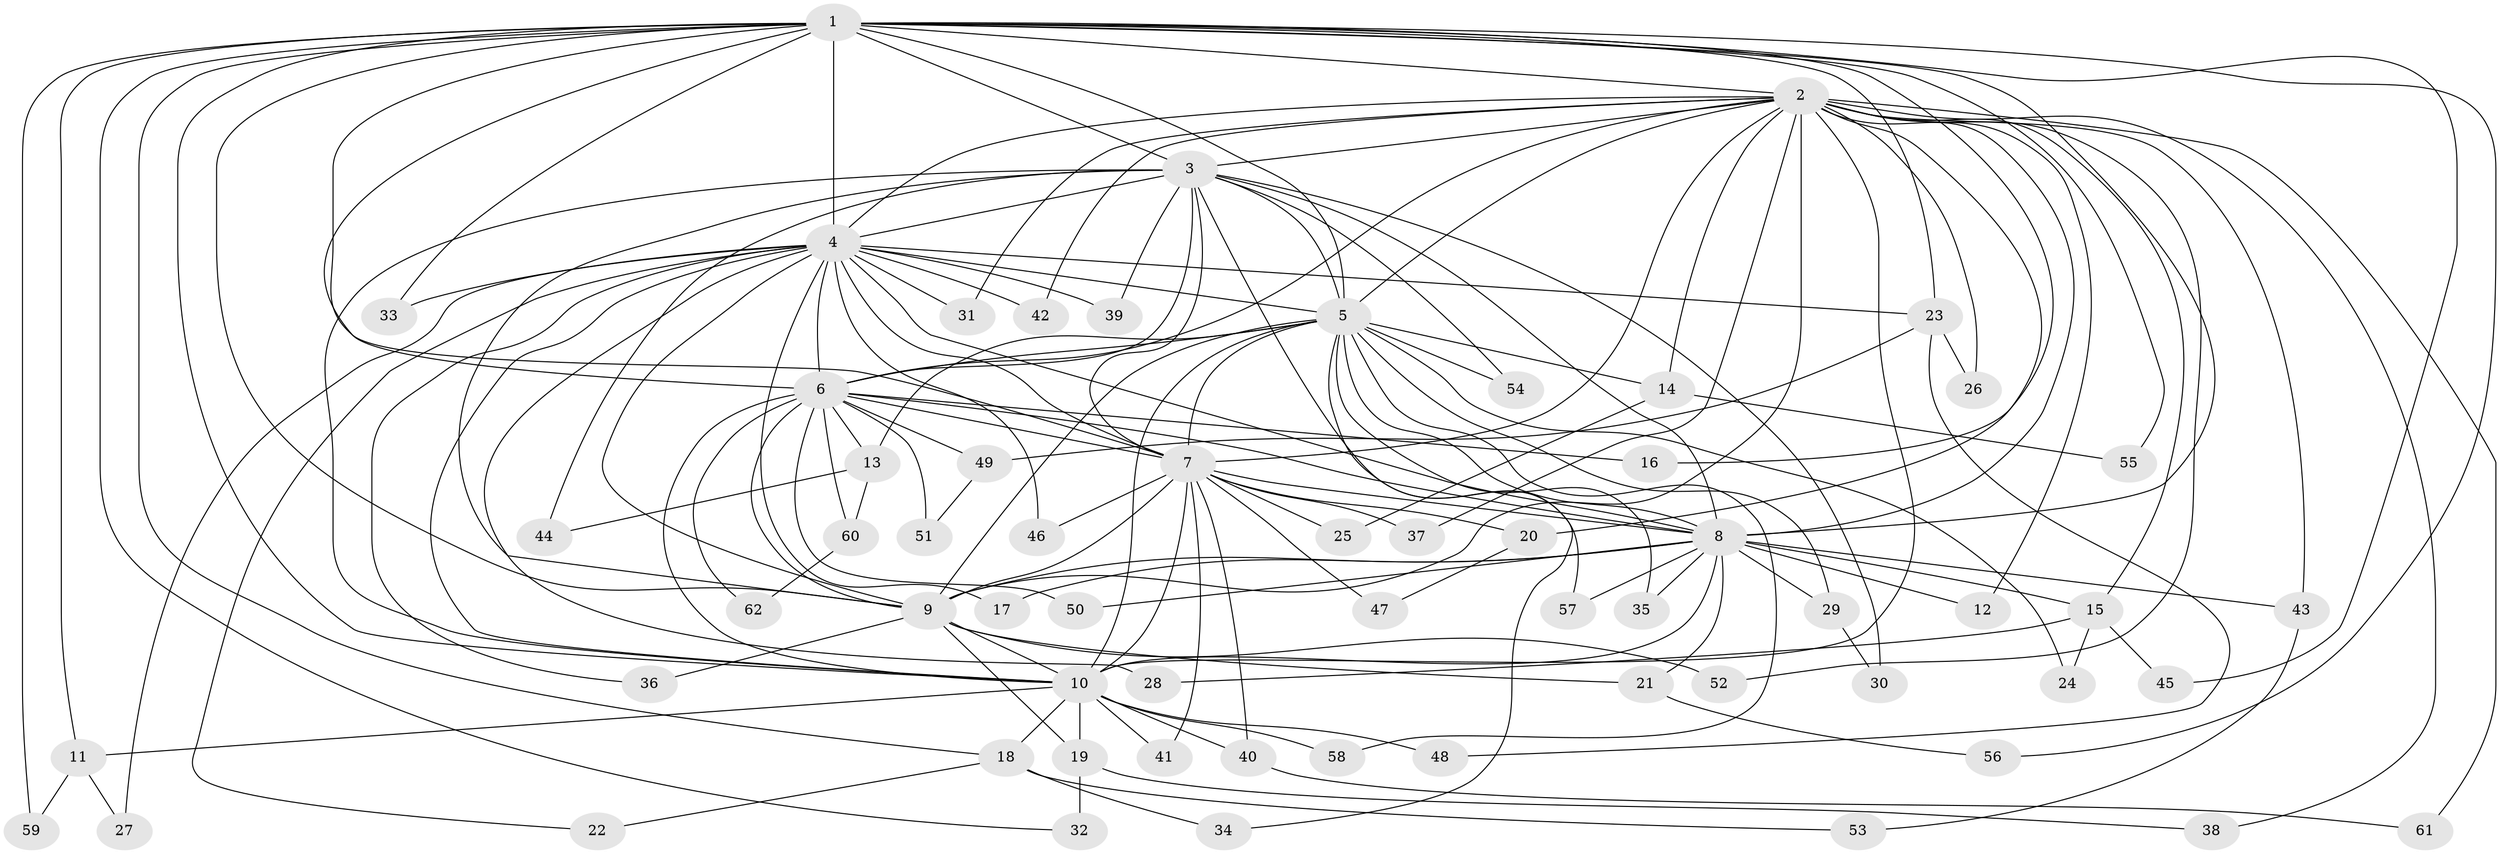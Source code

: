 // Generated by graph-tools (version 1.1) at 2025/01/03/09/25 03:01:31]
// undirected, 62 vertices, 149 edges
graph export_dot {
graph [start="1"]
  node [color=gray90,style=filled];
  1;
  2;
  3;
  4;
  5;
  6;
  7;
  8;
  9;
  10;
  11;
  12;
  13;
  14;
  15;
  16;
  17;
  18;
  19;
  20;
  21;
  22;
  23;
  24;
  25;
  26;
  27;
  28;
  29;
  30;
  31;
  32;
  33;
  34;
  35;
  36;
  37;
  38;
  39;
  40;
  41;
  42;
  43;
  44;
  45;
  46;
  47;
  48;
  49;
  50;
  51;
  52;
  53;
  54;
  55;
  56;
  57;
  58;
  59;
  60;
  61;
  62;
  1 -- 2;
  1 -- 3;
  1 -- 4;
  1 -- 5;
  1 -- 6;
  1 -- 7;
  1 -- 8;
  1 -- 9;
  1 -- 10;
  1 -- 11;
  1 -- 16;
  1 -- 18;
  1 -- 23;
  1 -- 32;
  1 -- 33;
  1 -- 45;
  1 -- 55;
  1 -- 56;
  1 -- 59;
  2 -- 3;
  2 -- 4;
  2 -- 5;
  2 -- 6;
  2 -- 7;
  2 -- 8;
  2 -- 9;
  2 -- 10;
  2 -- 12;
  2 -- 14;
  2 -- 15;
  2 -- 20;
  2 -- 26;
  2 -- 31;
  2 -- 37;
  2 -- 38;
  2 -- 42;
  2 -- 43;
  2 -- 52;
  2 -- 61;
  3 -- 4;
  3 -- 5;
  3 -- 6;
  3 -- 7;
  3 -- 8;
  3 -- 9;
  3 -- 10;
  3 -- 30;
  3 -- 39;
  3 -- 44;
  3 -- 54;
  3 -- 57;
  4 -- 5;
  4 -- 6;
  4 -- 7;
  4 -- 8;
  4 -- 9;
  4 -- 10;
  4 -- 17;
  4 -- 22;
  4 -- 23;
  4 -- 27;
  4 -- 28;
  4 -- 31;
  4 -- 33;
  4 -- 36;
  4 -- 39;
  4 -- 42;
  4 -- 46;
  5 -- 6;
  5 -- 7;
  5 -- 8;
  5 -- 9;
  5 -- 10;
  5 -- 13;
  5 -- 14;
  5 -- 24;
  5 -- 29;
  5 -- 34;
  5 -- 35;
  5 -- 54;
  5 -- 58;
  6 -- 7;
  6 -- 8;
  6 -- 9;
  6 -- 10;
  6 -- 13;
  6 -- 16;
  6 -- 49;
  6 -- 50;
  6 -- 51;
  6 -- 60;
  6 -- 62;
  7 -- 8;
  7 -- 9;
  7 -- 10;
  7 -- 20;
  7 -- 25;
  7 -- 37;
  7 -- 40;
  7 -- 41;
  7 -- 46;
  7 -- 47;
  8 -- 9;
  8 -- 10;
  8 -- 12;
  8 -- 15;
  8 -- 17;
  8 -- 21;
  8 -- 29;
  8 -- 35;
  8 -- 43;
  8 -- 50;
  8 -- 57;
  9 -- 10;
  9 -- 19;
  9 -- 21;
  9 -- 36;
  9 -- 52;
  10 -- 11;
  10 -- 18;
  10 -- 19;
  10 -- 40;
  10 -- 41;
  10 -- 48;
  10 -- 58;
  11 -- 27;
  11 -- 59;
  13 -- 44;
  13 -- 60;
  14 -- 25;
  14 -- 55;
  15 -- 24;
  15 -- 28;
  15 -- 45;
  18 -- 22;
  18 -- 34;
  18 -- 53;
  19 -- 32;
  19 -- 38;
  20 -- 47;
  21 -- 56;
  23 -- 26;
  23 -- 48;
  23 -- 49;
  29 -- 30;
  40 -- 61;
  43 -- 53;
  49 -- 51;
  60 -- 62;
}

